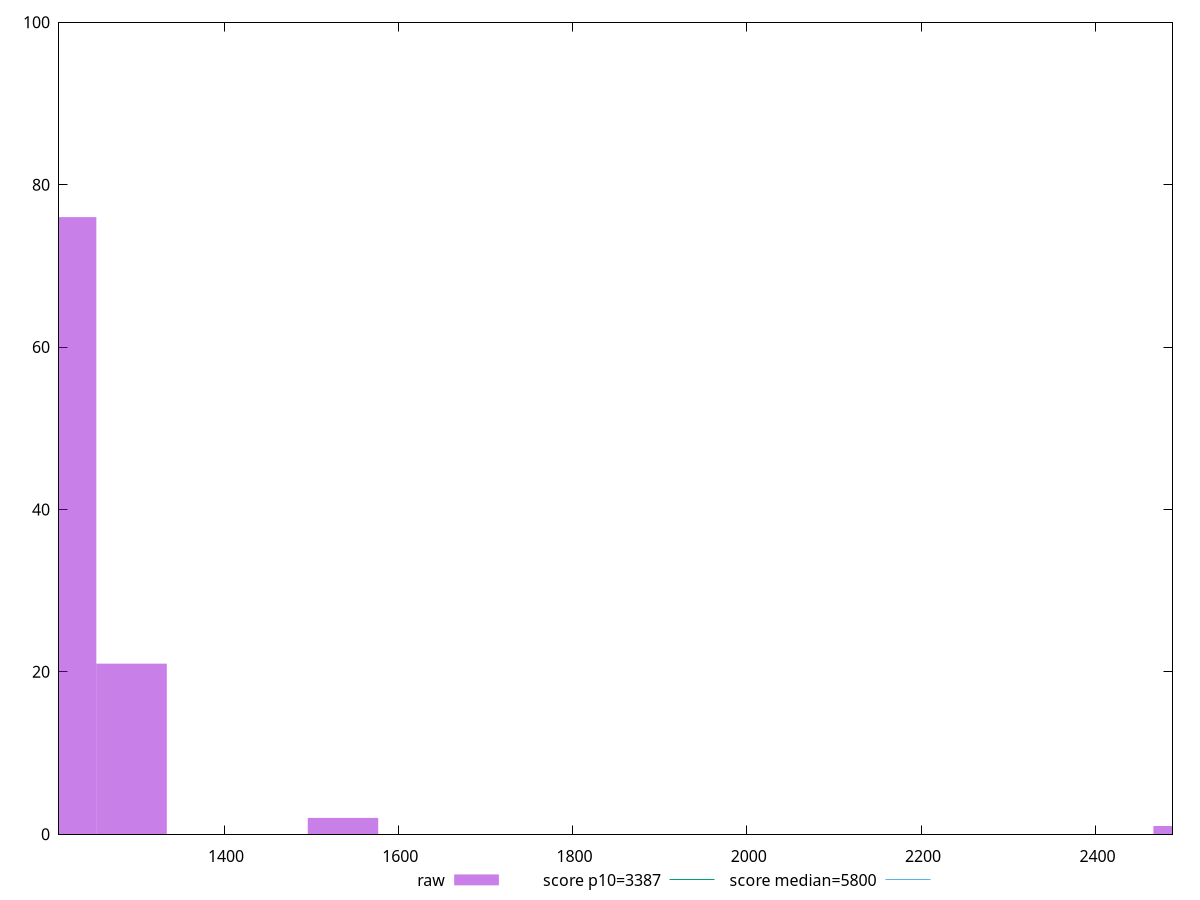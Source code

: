 reset

$raw <<EOF
2506.9789097511093 1
1213.0543111698917 76
1293.9245985812177 21
1536.535460815196 2
EOF

set key outside below
set boxwidth 80.8702874113261
set xrange [1210.6347:2488.4843577934257]
set yrange [0:100]
set trange [0:100]
set style fill transparent solid 0.5 noborder

set parametric
set terminal svg size 640, 490 enhanced background rgb 'white'
set output "reports/report_00032_2021-02-25T10-28-15.087Z/speed-index/samples/agenda/raw/histogram.svg"

plot $raw title "raw" with boxes, \
     3387,t title "score p10=3387", \
     5800,t title "score median=5800"

reset
